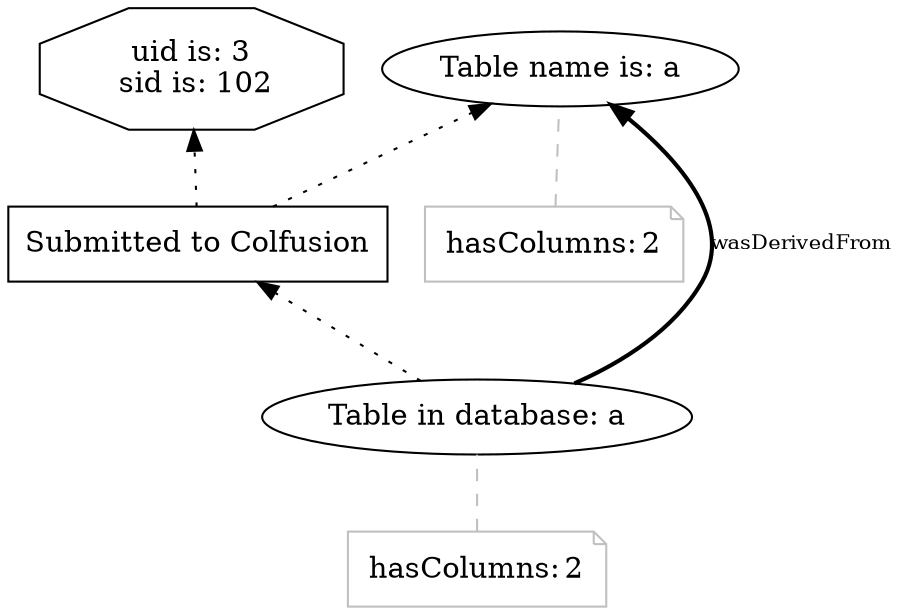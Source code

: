 digraph OPMGraph { rankdir="BT"; 
p1 [label="Submitted to Colfusion",shape="polygon",sides="4"]
a1 [label="Table name is: a"]
ann3 [color="gray",fontcolor="black",label=<<TABLE cellpadding="0" border="0">
	<TR>
	    <TD align="left">hasColumns:</TD>
	    <TD align="left">2</TD>
	</TR>
    </TABLE>>
,shape="note"]
ann3 -> a1 [style="dashed",color="gray",arrowhead="none"]
a2 [label="Table in database: a"]
ann4 [color="gray",fontcolor="black",label=<<TABLE cellpadding="0" border="0">
	<TR>
	    <TD align="left">hasColumns:</TD>
	    <TD align="left">2</TD>
	</TR>
    </TABLE>>
,shape="note"]
ann4 -> a2 [style="dashed",color="gray",arrowhead="none"]
ag1 [label="uid is: 3
 sid is: 102",shape="polygon",sides="8"]
p1 -> a1 [style="dotted",color="black",fontcolor="black"]
a2 -> p1 [style="dotted",color="black",label=" ",fontcolor="black",fontsize="10"]
a2 -> a1 [style="bold",color="black",label="wasDerivedFrom",fontcolor="black",fontsize="10"]
p1 -> ag1 [style="dotted",color="black",fontcolor="black"]
}
